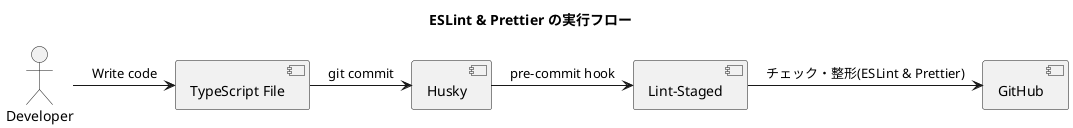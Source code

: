 @startuml
title ESLint & Prettier の実行フロー
actor Developer
Developer -> [TypeScript File]: Write code
[TypeScript File] -> [Husky]: git commit
[Husky] -> [Lint-Staged]: pre-commit hook
[Lint-Staged] -> [GitHub]: チェック・整形(ESLint & Prettier)

@enduml

